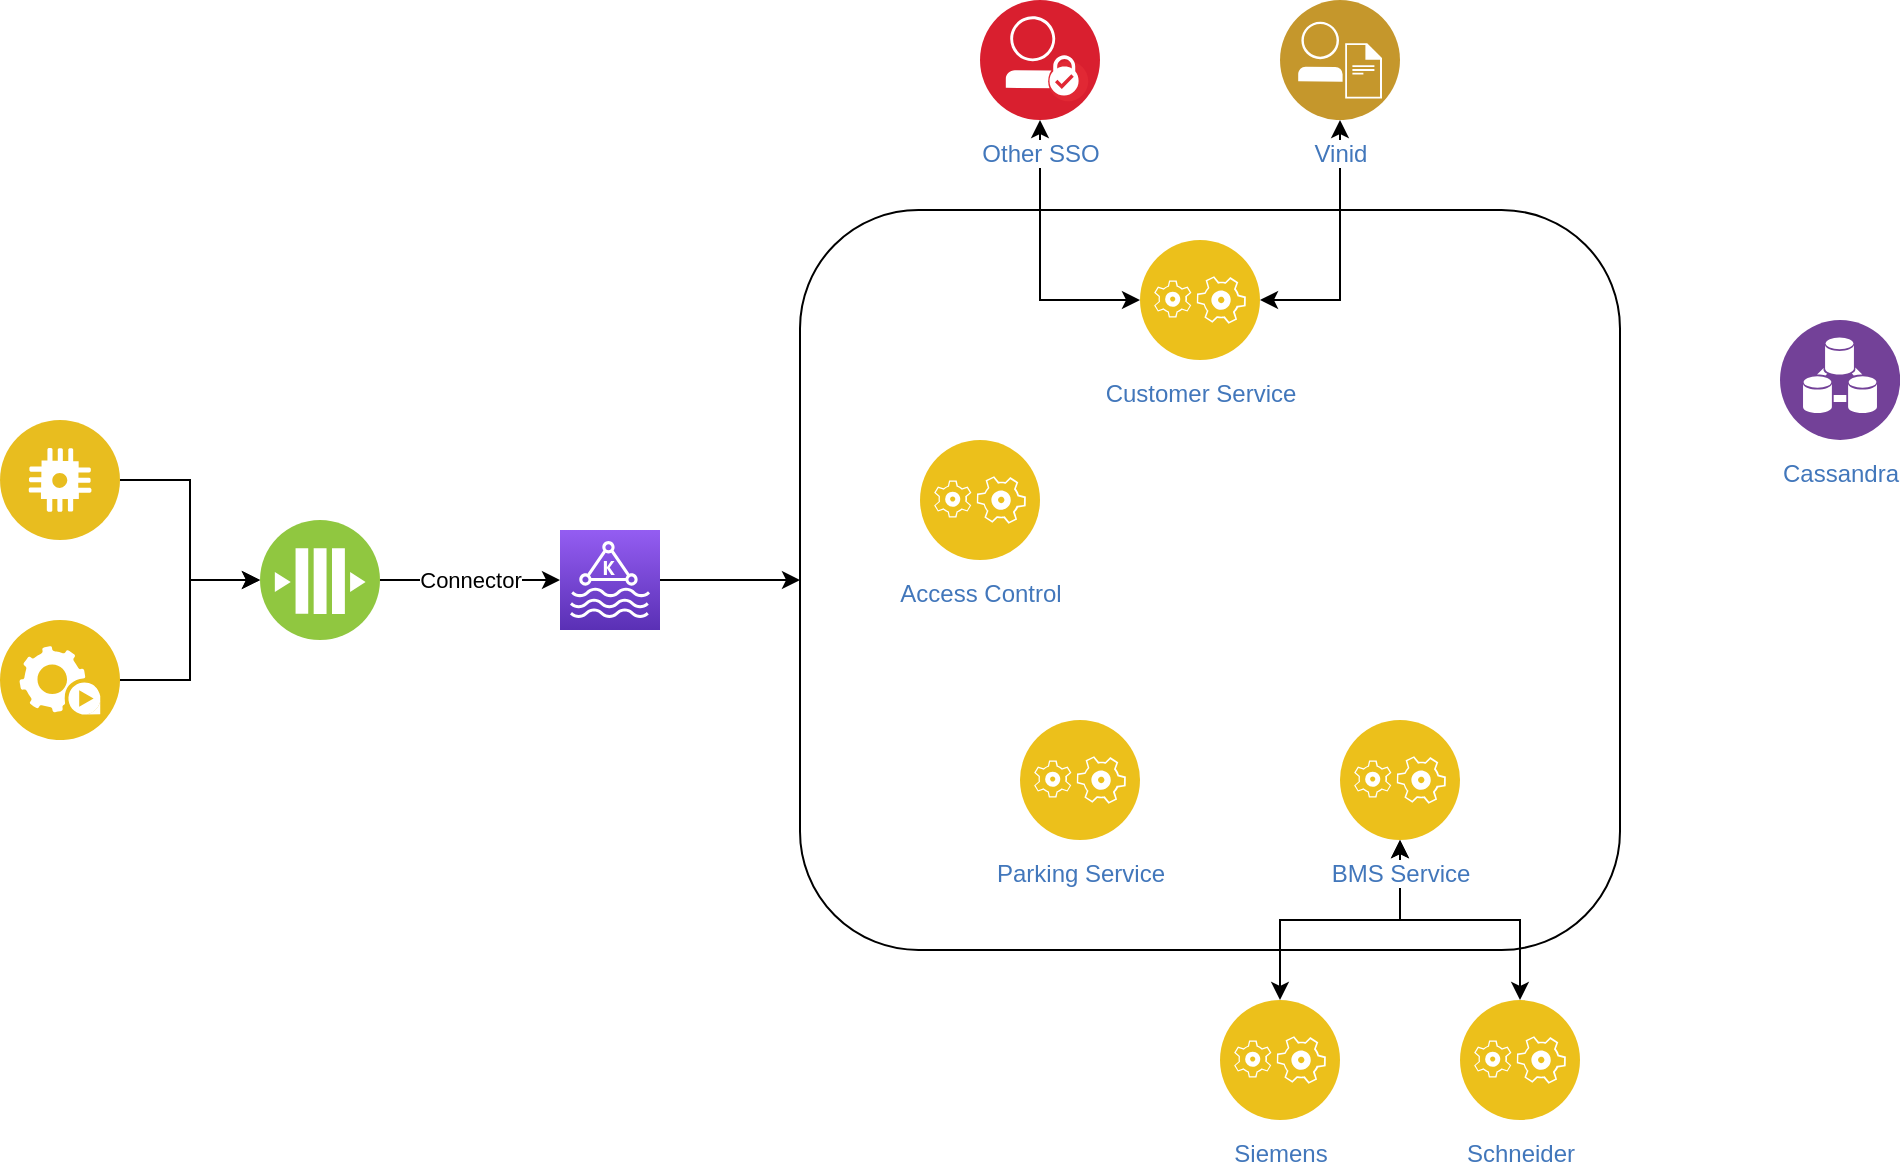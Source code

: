 <mxfile version="12.4.1" type="github" pages="1"><diagram id="yLZNIlH2zXO2sHHhMVWW" name="Page-1"><mxGraphModel dx="1360" dy="802" grid="1" gridSize="10" guides="1" tooltips="1" connect="1" arrows="1" fold="1" page="1" pageScale="1" pageWidth="1100" pageHeight="850" math="0" shadow="0"><root><mxCell id="0"/><mxCell id="1" parent="0"/><mxCell id="YRo3PmSRweSSVWQ40-4b-10" value="" style="rounded=1;whiteSpace=wrap;html=1;arcSize=16;" vertex="1" parent="1"><mxGeometry x="410" y="205" width="410" height="370" as="geometry"/></mxCell><mxCell id="YRo3PmSRweSSVWQ40-4b-8" value="Connector" style="edgeStyle=orthogonalEdgeStyle;rounded=0;orthogonalLoop=1;jettySize=auto;html=1;" edge="1" parent="1" source="YRo3PmSRweSSVWQ40-4b-1" target="YRo3PmSRweSSVWQ40-4b-7"><mxGeometry relative="1" as="geometry"/></mxCell><mxCell id="YRo3PmSRweSSVWQ40-4b-1" value="" style="aspect=fixed;perimeter=ellipsePerimeter;html=1;align=center;shadow=0;dashed=0;fontColor=#4277BB;labelBackgroundColor=#ffffff;fontSize=12;spacingTop=3;image;image=img/lib/ibm/blockchain/message_bus.svg;" vertex="1" parent="1"><mxGeometry x="140" y="360" width="60" height="60" as="geometry"/></mxCell><mxCell id="YRo3PmSRweSSVWQ40-4b-6" style="edgeStyle=orthogonalEdgeStyle;rounded=0;orthogonalLoop=1;jettySize=auto;html=1;" edge="1" parent="1" source="YRo3PmSRweSSVWQ40-4b-3" target="YRo3PmSRweSSVWQ40-4b-1"><mxGeometry relative="1" as="geometry"/></mxCell><mxCell id="YRo3PmSRweSSVWQ40-4b-3" value="" style="aspect=fixed;perimeter=ellipsePerimeter;html=1;align=center;shadow=0;dashed=0;fontColor=#4277BB;labelBackgroundColor=#ffffff;fontSize=12;spacingTop=3;image;image=img/lib/ibm/applications/iot_application.svg;" vertex="1" parent="1"><mxGeometry x="10" y="310" width="60" height="60" as="geometry"/></mxCell><mxCell id="YRo3PmSRweSSVWQ40-4b-5" style="edgeStyle=orthogonalEdgeStyle;rounded=0;orthogonalLoop=1;jettySize=auto;html=1;entryX=0;entryY=0.5;entryDx=0;entryDy=0;" edge="1" parent="1" source="YRo3PmSRweSSVWQ40-4b-4" target="YRo3PmSRweSSVWQ40-4b-1"><mxGeometry relative="1" as="geometry"/></mxCell><mxCell id="YRo3PmSRweSSVWQ40-4b-4" value="" style="aspect=fixed;perimeter=ellipsePerimeter;html=1;align=center;shadow=0;dashed=0;fontColor=#4277BB;labelBackgroundColor=#ffffff;fontSize=12;spacingTop=3;image;image=img/lib/ibm/applications/automation_tools.svg;" vertex="1" parent="1"><mxGeometry x="10" y="410" width="60" height="60" as="geometry"/></mxCell><mxCell id="YRo3PmSRweSSVWQ40-4b-11" style="edgeStyle=orthogonalEdgeStyle;rounded=0;orthogonalLoop=1;jettySize=auto;html=1;" edge="1" parent="1" source="YRo3PmSRweSSVWQ40-4b-7" target="YRo3PmSRweSSVWQ40-4b-10"><mxGeometry relative="1" as="geometry"/></mxCell><mxCell id="YRo3PmSRweSSVWQ40-4b-7" value="" style="outlineConnect=0;fontColor=#232F3E;gradientColor=#945DF2;gradientDirection=north;fillColor=#5A30B5;strokeColor=#ffffff;dashed=0;verticalLabelPosition=bottom;verticalAlign=top;align=center;html=1;fontSize=12;fontStyle=0;aspect=fixed;shape=mxgraph.aws4.resourceIcon;resIcon=mxgraph.aws4.managed_streaming_for_kafka;" vertex="1" parent="1"><mxGeometry x="290" y="365" width="50" height="50" as="geometry"/></mxCell><mxCell id="YRo3PmSRweSSVWQ40-4b-18" style="edgeStyle=orthogonalEdgeStyle;rounded=0;orthogonalLoop=1;jettySize=auto;html=1;startArrow=classic;startFill=1;" edge="1" parent="1" source="YRo3PmSRweSSVWQ40-4b-12" target="YRo3PmSRweSSVWQ40-4b-15"><mxGeometry relative="1" as="geometry"/></mxCell><mxCell id="YRo3PmSRweSSVWQ40-4b-19" style="edgeStyle=orthogonalEdgeStyle;rounded=0;orthogonalLoop=1;jettySize=auto;html=1;entryX=0.5;entryY=1;entryDx=0;entryDy=0;startArrow=classic;startFill=1;" edge="1" parent="1" source="YRo3PmSRweSSVWQ40-4b-12" target="YRo3PmSRweSSVWQ40-4b-16"><mxGeometry relative="1" as="geometry"/></mxCell><mxCell id="YRo3PmSRweSSVWQ40-4b-12" value="Customer Service" style="aspect=fixed;perimeter=ellipsePerimeter;html=1;align=center;shadow=0;dashed=0;fontColor=#4277BB;labelBackgroundColor=#ffffff;fontSize=12;spacingTop=3;image;image=img/lib/ibm/applications/application_logic.svg;" vertex="1" parent="1"><mxGeometry x="580" y="220" width="60" height="60" as="geometry"/></mxCell><mxCell id="YRo3PmSRweSSVWQ40-4b-13" value="Parking Service" style="aspect=fixed;perimeter=ellipsePerimeter;html=1;align=center;shadow=0;dashed=0;fontColor=#4277BB;labelBackgroundColor=#ffffff;fontSize=12;spacingTop=3;image;image=img/lib/ibm/applications/application_logic.svg;" vertex="1" parent="1"><mxGeometry x="520" y="460" width="60" height="60" as="geometry"/></mxCell><mxCell id="YRo3PmSRweSSVWQ40-4b-15" value="Vinid" style="aspect=fixed;perimeter=ellipsePerimeter;html=1;align=center;shadow=0;dashed=0;fontColor=#4277BB;labelBackgroundColor=#ffffff;fontSize=12;spacingTop=3;image;image=img/lib/ibm/users/integrated_digital_experiences.svg;" vertex="1" parent="1"><mxGeometry x="650" y="100" width="60" height="60" as="geometry"/></mxCell><mxCell id="YRo3PmSRweSSVWQ40-4b-16" value="Other SSO" style="aspect=fixed;perimeter=ellipsePerimeter;html=1;align=center;shadow=0;dashed=0;fontColor=#4277BB;labelBackgroundColor=#ffffff;fontSize=12;spacingTop=3;image;image=img/lib/ibm/blockchain/membership.svg;" vertex="1" parent="1"><mxGeometry x="500" y="100" width="60" height="60" as="geometry"/></mxCell><mxCell id="YRo3PmSRweSSVWQ40-4b-20" value="Access Control" style="aspect=fixed;perimeter=ellipsePerimeter;html=1;align=center;shadow=0;dashed=0;fontColor=#4277BB;labelBackgroundColor=#ffffff;fontSize=12;spacingTop=3;image;image=img/lib/ibm/applications/application_logic.svg;" vertex="1" parent="1"><mxGeometry x="470" y="320" width="60" height="60" as="geometry"/></mxCell><mxCell id="YRo3PmSRweSSVWQ40-4b-29" style="edgeStyle=orthogonalEdgeStyle;rounded=0;orthogonalLoop=1;jettySize=auto;html=1;startArrow=classic;startFill=1;" edge="1" parent="1" source="YRo3PmSRweSSVWQ40-4b-21" target="YRo3PmSRweSSVWQ40-4b-22"><mxGeometry relative="1" as="geometry"/></mxCell><mxCell id="YRo3PmSRweSSVWQ40-4b-30" style="edgeStyle=orthogonalEdgeStyle;rounded=0;orthogonalLoop=1;jettySize=auto;html=1;startArrow=classic;startFill=1;" edge="1" parent="1" source="YRo3PmSRweSSVWQ40-4b-21" target="YRo3PmSRweSSVWQ40-4b-26"><mxGeometry relative="1" as="geometry"/></mxCell><mxCell id="YRo3PmSRweSSVWQ40-4b-21" value="BMS Service" style="aspect=fixed;perimeter=ellipsePerimeter;html=1;align=center;shadow=0;dashed=0;fontColor=#4277BB;labelBackgroundColor=#ffffff;fontSize=12;spacingTop=3;image;image=img/lib/ibm/applications/application_logic.svg;" vertex="1" parent="1"><mxGeometry x="680" y="460" width="60" height="60" as="geometry"/></mxCell><mxCell id="YRo3PmSRweSSVWQ40-4b-22" value="Siemens" style="aspect=fixed;perimeter=ellipsePerimeter;html=1;align=center;shadow=0;dashed=0;fontColor=#4277BB;labelBackgroundColor=#ffffff;fontSize=12;spacingTop=3;image;image=img/lib/ibm/applications/application_logic.svg;" vertex="1" parent="1"><mxGeometry x="620" y="600" width="60" height="60" as="geometry"/></mxCell><mxCell id="YRo3PmSRweSSVWQ40-4b-26" value="Schneider" style="aspect=fixed;perimeter=ellipsePerimeter;html=1;align=center;shadow=0;dashed=0;fontColor=#4277BB;labelBackgroundColor=#ffffff;fontSize=12;spacingTop=3;image;image=img/lib/ibm/applications/application_logic.svg;" vertex="1" parent="1"><mxGeometry x="740" y="600" width="60" height="60" as="geometry"/></mxCell><mxCell id="YRo3PmSRweSSVWQ40-4b-31" value="Cassandra" style="aspect=fixed;perimeter=ellipsePerimeter;html=1;align=center;shadow=0;dashed=0;fontColor=#4277BB;labelBackgroundColor=#ffffff;fontSize=12;spacingTop=3;image;image=img/lib/ibm/analytics/data_integration.svg;" vertex="1" parent="1"><mxGeometry x="900" y="260" width="60" height="60" as="geometry"/></mxCell></root></mxGraphModel></diagram></mxfile>